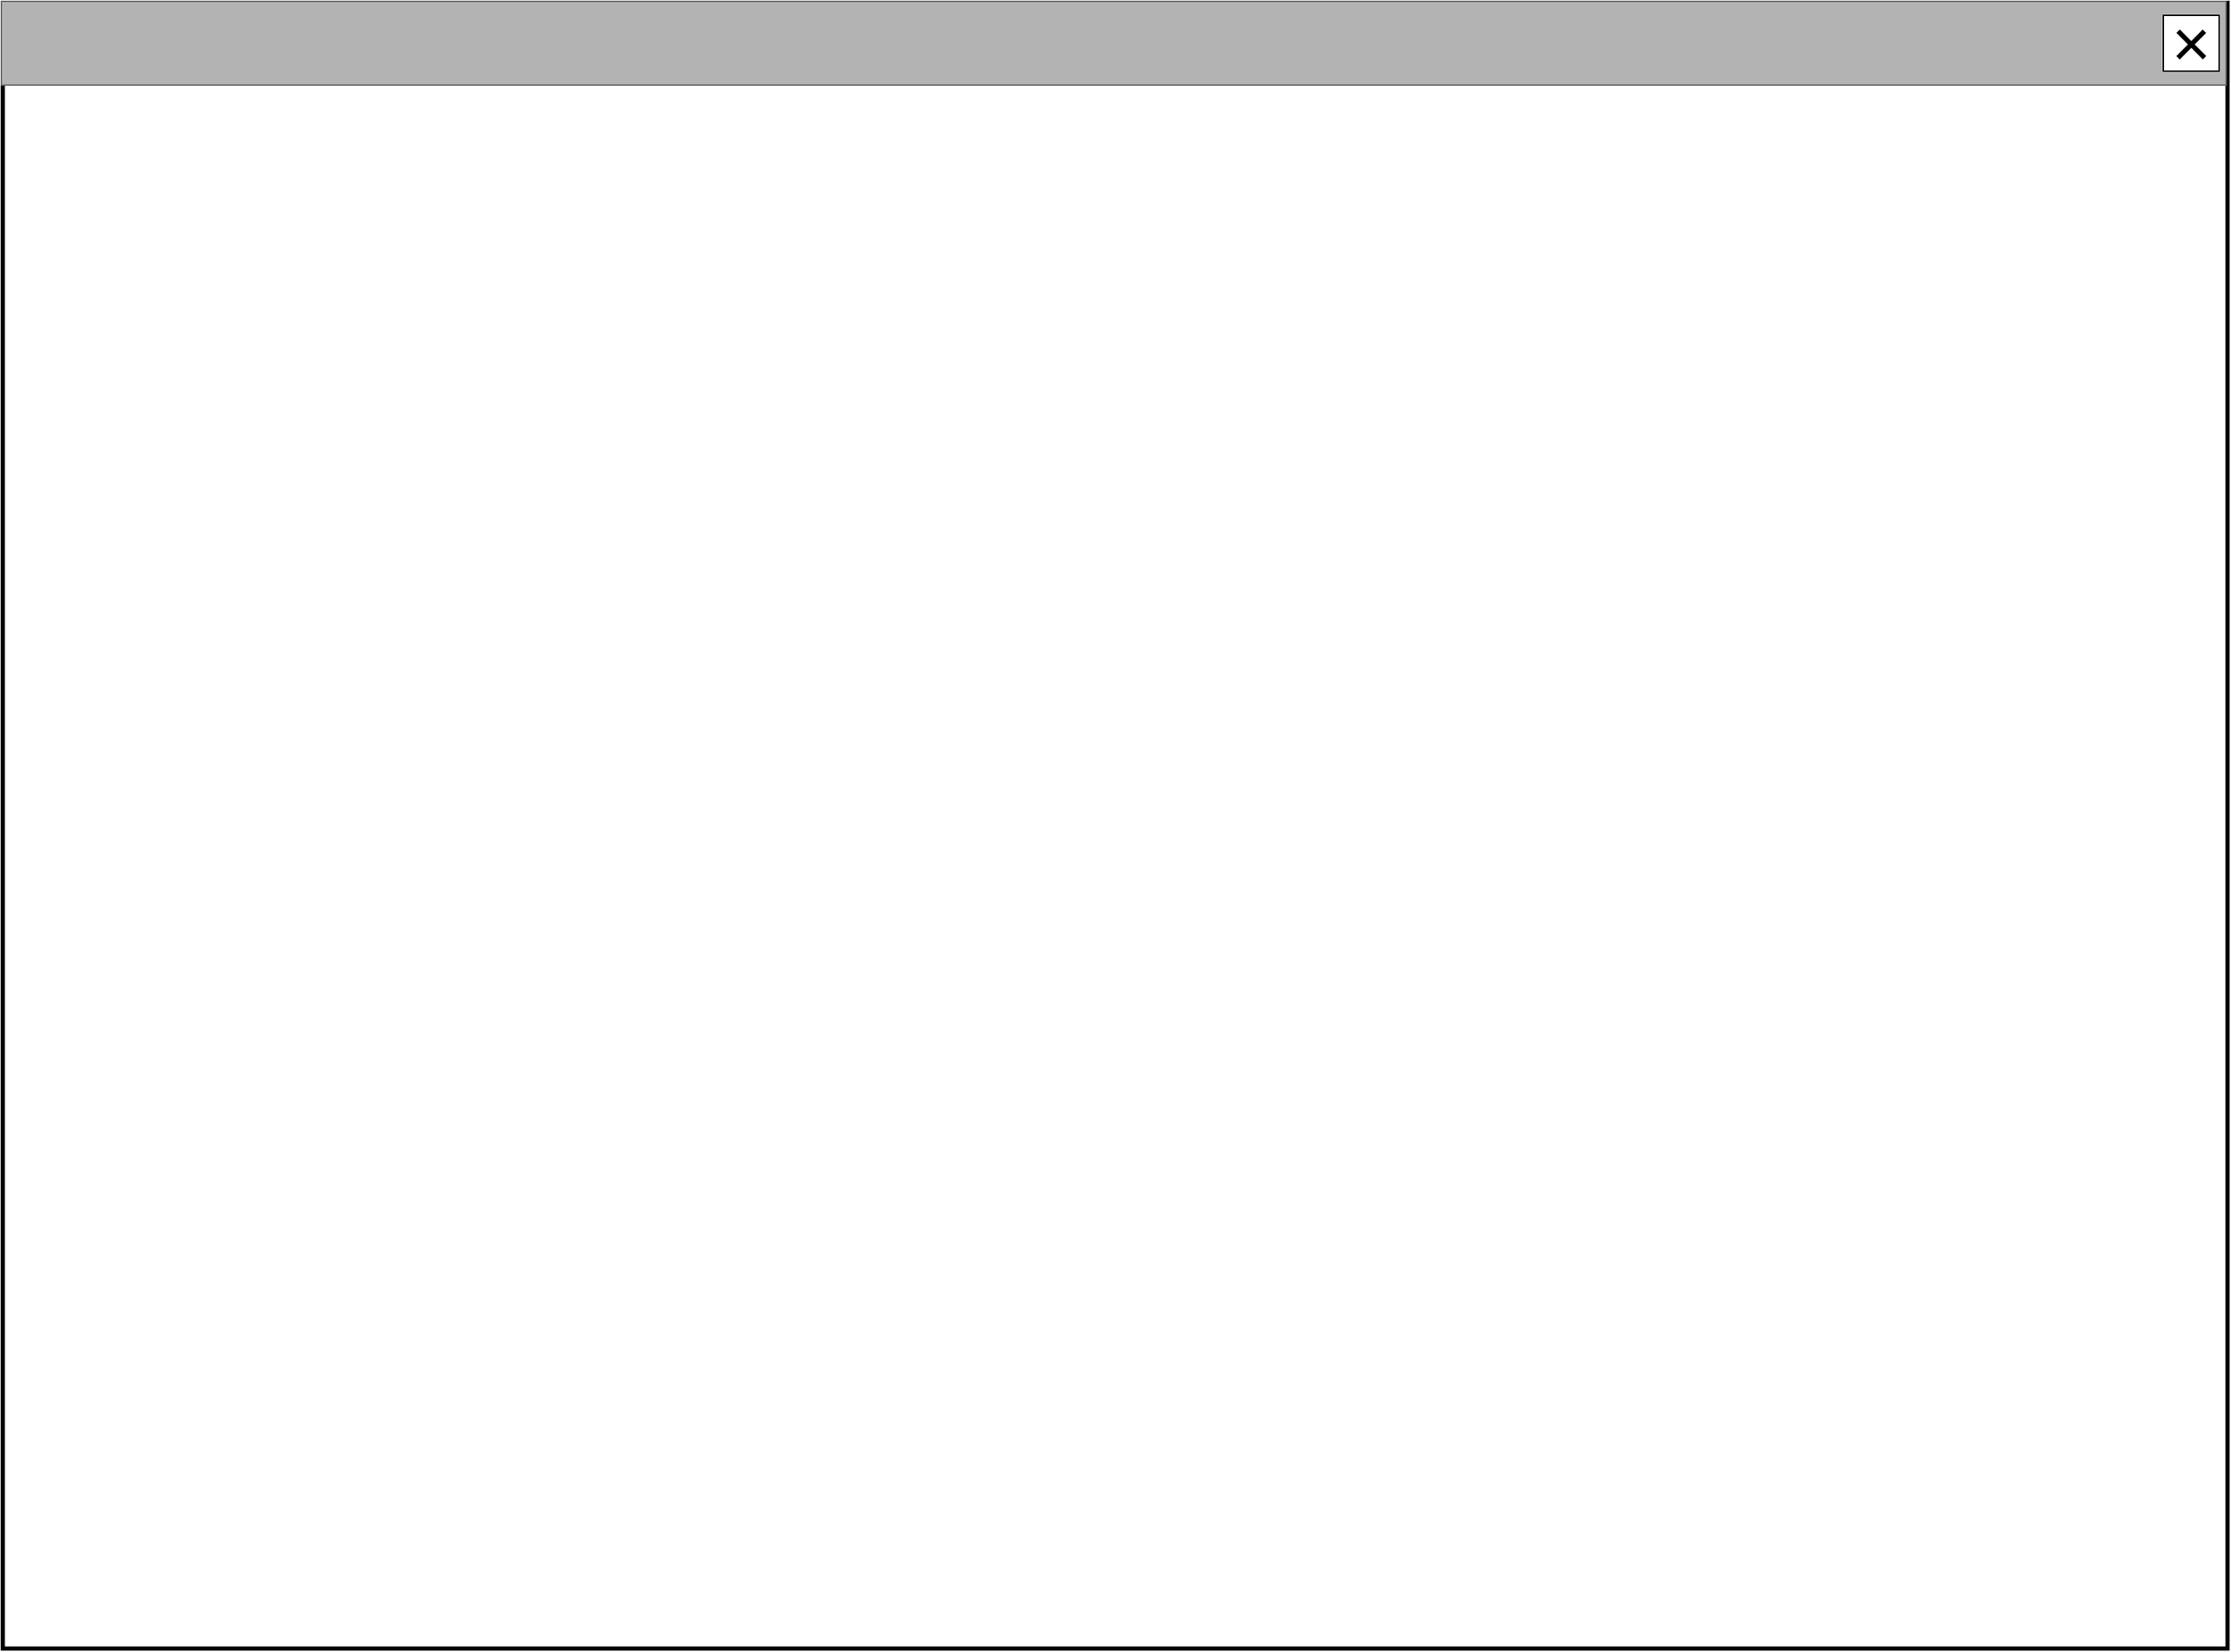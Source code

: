 <mxfile version="22.1.2" type="device">
  <diagram name="ページ1" id="LE8fIzdrHe0wcv1LTvfw">
    <mxGraphModel dx="2123" dy="1255" grid="1" gridSize="10" guides="1" tooltips="1" connect="1" arrows="1" fold="1" page="1" pageScale="1" pageWidth="1600" pageHeight="1200" math="0" shadow="0">
      <root>
        <mxCell id="0" />
        <mxCell id="cFaB45KztUIKXS-_cTrr-4" value="背景" style="locked=1;" visible="0" parent="0" />
        <mxCell id="cFaB45KztUIKXS-_cTrr-5" value="" style="rounded=0;whiteSpace=wrap;html=1;strokeWidth=3;" vertex="1" parent="cFaB45KztUIKXS-_cTrr-4">
          <mxGeometry x="1" y="1" width="1595" height="1180" as="geometry" />
        </mxCell>
        <mxCell id="cFaB45KztUIKXS-_cTrr-6" value="" style="rounded=0;whiteSpace=wrap;html=1;fillColor=#B3B3B3;fontColor=#333333;strokeColor=#666666;" vertex="1" parent="cFaB45KztUIKXS-_cTrr-4">
          <mxGeometry width="1595" height="60" as="geometry" />
        </mxCell>
        <mxCell id="cFaB45KztUIKXS-_cTrr-7" value="&lt;font style=&quot;font-size: 48px;&quot;&gt;×&lt;/font&gt;" style="rounded=0;whiteSpace=wrap;html=1;" vertex="1" parent="cFaB45KztUIKXS-_cTrr-4">
          <mxGeometry x="1550" y="10" width="40" height="40" as="geometry" />
        </mxCell>
        <mxCell id="cFaB45KztUIKXS-_cTrr-8" value="" style="rounded=0;whiteSpace=wrap;html=1;" vertex="1" parent="cFaB45KztUIKXS-_cTrr-4">
          <mxGeometry x="830" y="670" width="120" height="60" as="geometry" />
        </mxCell>
        <mxCell id="cFaB45KztUIKXS-_cTrr-9" value="ウインドウ" style="" parent="0" />
        <mxCell id="cFaB45KztUIKXS-_cTrr-10" value="" style="rounded=0;whiteSpace=wrap;html=1;strokeWidth=3;" vertex="1" parent="cFaB45KztUIKXS-_cTrr-9">
          <mxGeometry x="1" y="1" width="1595" height="1180" as="geometry" />
        </mxCell>
        <mxCell id="cFaB45KztUIKXS-_cTrr-11" value="" style="rounded=0;whiteSpace=wrap;html=1;fillColor=#B3B3B3;fontColor=#333333;strokeColor=#666666;" vertex="1" parent="cFaB45KztUIKXS-_cTrr-9">
          <mxGeometry width="1595" height="60" as="geometry" />
        </mxCell>
        <mxCell id="cFaB45KztUIKXS-_cTrr-12" value="&lt;font style=&quot;font-size: 48px;&quot;&gt;×&lt;/font&gt;" style="rounded=0;whiteSpace=wrap;html=1;" vertex="1" parent="cFaB45KztUIKXS-_cTrr-9">
          <mxGeometry x="1550" y="10" width="40" height="40" as="geometry" />
        </mxCell>
        <mxCell id="cFaB45KztUIKXS-_cTrr-14" value="名称未設定レイヤ" style="" visible="0" parent="0" />
        <mxCell id="cFaB45KztUIKXS-_cTrr-18" value="" style="rounded=0;whiteSpace=wrap;html=1;fillColor=#CCCCCC;strokeWidth=3;" vertex="1" parent="cFaB45KztUIKXS-_cTrr-14">
          <mxGeometry x="400" y="300" width="800" height="600" as="geometry" />
        </mxCell>
      </root>
    </mxGraphModel>
  </diagram>
</mxfile>
